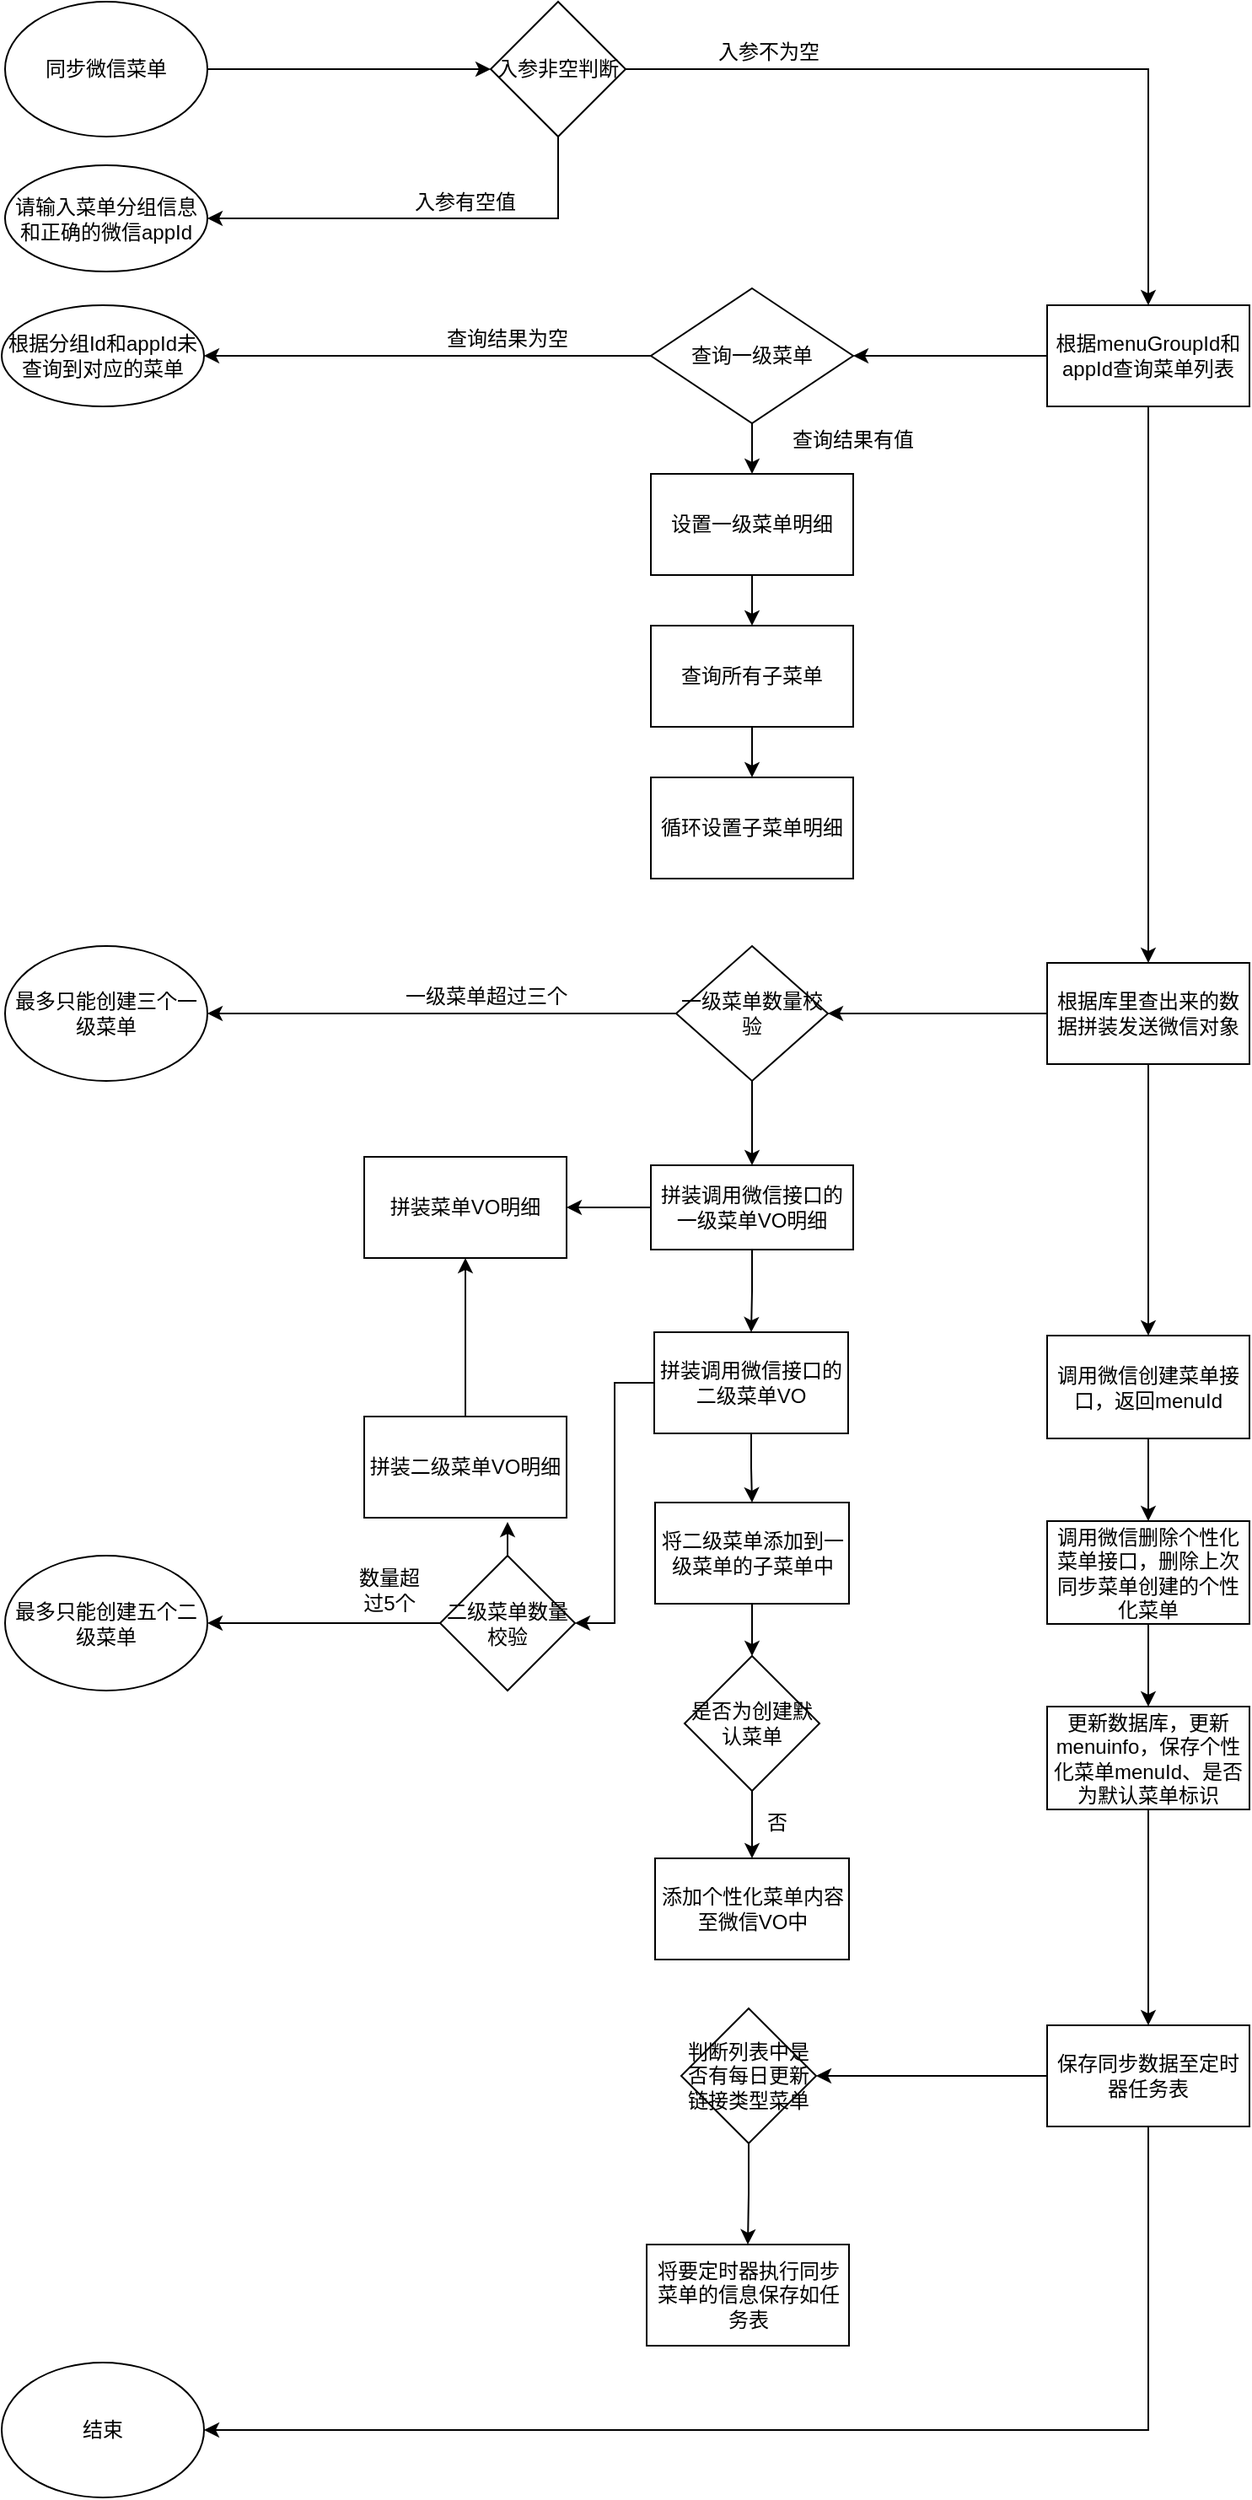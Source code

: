 <mxfile version="12.1.7" type="github" pages="1">
  <diagram id="2wywwgnPdGmNAfwlJ5xG" name="第 1 页">
    <mxGraphModel dx="1408" dy="758" grid="1" gridSize="10" guides="1" tooltips="1" connect="1" arrows="1" fold="1" page="1" pageScale="1" pageWidth="827" pageHeight="1169" math="0" shadow="0">
      <root>
        <mxCell id="0"/>
        <mxCell id="1" parent="0"/>
        <mxCell id="wN9nyht_0yyj5oyMkxLu-4" style="edgeStyle=orthogonalEdgeStyle;rounded=0;orthogonalLoop=1;jettySize=auto;html=1;" parent="1" source="wN9nyht_0yyj5oyMkxLu-1" edge="1">
          <mxGeometry relative="1" as="geometry">
            <mxPoint x="300" y="90" as="targetPoint"/>
          </mxGeometry>
        </mxCell>
        <mxCell id="wN9nyht_0yyj5oyMkxLu-1" value="同步微信菜单" style="ellipse;whiteSpace=wrap;html=1;" parent="1" vertex="1">
          <mxGeometry x="12" y="50" width="120" height="80" as="geometry"/>
        </mxCell>
        <mxCell id="wN9nyht_0yyj5oyMkxLu-8" style="edgeStyle=orthogonalEdgeStyle;rounded=0;orthogonalLoop=1;jettySize=auto;html=1;" parent="1" source="wN9nyht_0yyj5oyMkxLu-6" target="wN9nyht_0yyj5oyMkxLu-10" edge="1">
          <mxGeometry relative="1" as="geometry">
            <mxPoint x="480" y="240" as="targetPoint"/>
          </mxGeometry>
        </mxCell>
        <mxCell id="wN9nyht_0yyj5oyMkxLu-31" style="edgeStyle=orthogonalEdgeStyle;rounded=0;orthogonalLoop=1;jettySize=auto;html=1;entryX=1;entryY=0.5;entryDx=0;entryDy=0;" parent="1" source="wN9nyht_0yyj5oyMkxLu-6" target="wN9nyht_0yyj5oyMkxLu-7" edge="1">
          <mxGeometry relative="1" as="geometry">
            <Array as="points">
              <mxPoint x="340" y="179"/>
            </Array>
          </mxGeometry>
        </mxCell>
        <mxCell id="wN9nyht_0yyj5oyMkxLu-6" value="入参非空判断" style="rhombus;whiteSpace=wrap;html=1;" parent="1" vertex="1">
          <mxGeometry x="300" y="50" width="80" height="80" as="geometry"/>
        </mxCell>
        <mxCell id="wN9nyht_0yyj5oyMkxLu-7" value="请输入菜单分组信息和正确的微信appId" style="ellipse;whiteSpace=wrap;html=1;" parent="1" vertex="1">
          <mxGeometry x="12" y="147" width="120" height="63" as="geometry"/>
        </mxCell>
        <mxCell id="wN9nyht_0yyj5oyMkxLu-14" value="" style="edgeStyle=orthogonalEdgeStyle;rounded=0;orthogonalLoop=1;jettySize=auto;html=1;" parent="1" source="wN9nyht_0yyj5oyMkxLu-10" target="wN9nyht_0yyj5oyMkxLu-13" edge="1">
          <mxGeometry relative="1" as="geometry"/>
        </mxCell>
        <mxCell id="wN9nyht_0yyj5oyMkxLu-18" value="" style="edgeStyle=orthogonalEdgeStyle;rounded=0;orthogonalLoop=1;jettySize=auto;html=1;entryX=1;entryY=0.5;entryDx=0;entryDy=0;" parent="1" source="wN9nyht_0yyj5oyMkxLu-10" target="wN9nyht_0yyj5oyMkxLu-29" edge="1">
          <mxGeometry relative="1" as="geometry">
            <mxPoint x="550" y="260" as="targetPoint"/>
          </mxGeometry>
        </mxCell>
        <mxCell id="wN9nyht_0yyj5oyMkxLu-10" value="根据menuGroupId和appId查询菜单列表" style="rounded=0;whiteSpace=wrap;html=1;" parent="1" vertex="1">
          <mxGeometry x="630" y="230" width="120" height="60" as="geometry"/>
        </mxCell>
        <mxCell id="wN9nyht_0yyj5oyMkxLu-46" value="" style="edgeStyle=orthogonalEdgeStyle;rounded=0;orthogonalLoop=1;jettySize=auto;html=1;entryX=1;entryY=0.5;entryDx=0;entryDy=0;" parent="1" source="wN9nyht_0yyj5oyMkxLu-13" target="wN9nyht_0yyj5oyMkxLu-47" edge="1">
          <mxGeometry relative="1" as="geometry">
            <mxPoint x="515" y="650" as="targetPoint"/>
          </mxGeometry>
        </mxCell>
        <mxCell id="LpmhnrQVc7Ftb6weuiz1-7" style="edgeStyle=orthogonalEdgeStyle;rounded=0;orthogonalLoop=1;jettySize=auto;html=1;entryX=0.5;entryY=0;entryDx=0;entryDy=0;" edge="1" parent="1" source="wN9nyht_0yyj5oyMkxLu-13" target="wN9nyht_0yyj5oyMkxLu-19">
          <mxGeometry relative="1" as="geometry"/>
        </mxCell>
        <mxCell id="wN9nyht_0yyj5oyMkxLu-13" value="根据库里查出来的数据拼装发送微信对象" style="rounded=0;whiteSpace=wrap;html=1;" parent="1" vertex="1">
          <mxGeometry x="630" y="620" width="120" height="60" as="geometry"/>
        </mxCell>
        <mxCell id="wN9nyht_0yyj5oyMkxLu-24" value="" style="edgeStyle=orthogonalEdgeStyle;rounded=0;orthogonalLoop=1;jettySize=auto;html=1;" parent="1" source="wN9nyht_0yyj5oyMkxLu-19" target="wN9nyht_0yyj5oyMkxLu-23" edge="1">
          <mxGeometry relative="1" as="geometry"/>
        </mxCell>
        <mxCell id="wN9nyht_0yyj5oyMkxLu-19" value="调用微信创建菜单接口，返回menuId" style="rounded=0;whiteSpace=wrap;html=1;" parent="1" vertex="1">
          <mxGeometry x="630" y="841" width="120" height="61" as="geometry"/>
        </mxCell>
        <mxCell id="wN9nyht_0yyj5oyMkxLu-71" style="edgeStyle=orthogonalEdgeStyle;rounded=0;orthogonalLoop=1;jettySize=auto;html=1;entryX=0.5;entryY=0;entryDx=0;entryDy=0;" parent="1" source="wN9nyht_0yyj5oyMkxLu-23" target="wN9nyht_0yyj5oyMkxLu-25" edge="1">
          <mxGeometry relative="1" as="geometry"/>
        </mxCell>
        <mxCell id="wN9nyht_0yyj5oyMkxLu-23" value="调用微信删除个性化菜单接口，删除上次同步菜单创建的个性化菜单" style="rounded=0;whiteSpace=wrap;html=1;" parent="1" vertex="1">
          <mxGeometry x="630" y="951" width="120" height="61" as="geometry"/>
        </mxCell>
        <mxCell id="LpmhnrQVc7Ftb6weuiz1-13" style="edgeStyle=orthogonalEdgeStyle;rounded=0;orthogonalLoop=1;jettySize=auto;html=1;entryX=0.5;entryY=0;entryDx=0;entryDy=0;" edge="1" parent="1" source="wN9nyht_0yyj5oyMkxLu-25" target="LpmhnrQVc7Ftb6weuiz1-12">
          <mxGeometry relative="1" as="geometry"/>
        </mxCell>
        <mxCell id="wN9nyht_0yyj5oyMkxLu-25" value="更新数据库，更新menuinfo，保存个性化菜单menuId、是否为默认菜单标识" style="rounded=0;whiteSpace=wrap;html=1;" parent="1" vertex="1">
          <mxGeometry x="630" y="1061" width="120" height="61" as="geometry"/>
        </mxCell>
        <mxCell id="wN9nyht_0yyj5oyMkxLu-34" style="edgeStyle=orthogonalEdgeStyle;rounded=0;orthogonalLoop=1;jettySize=auto;html=1;entryX=1;entryY=0.5;entryDx=0;entryDy=0;" parent="1" source="wN9nyht_0yyj5oyMkxLu-29" target="wN9nyht_0yyj5oyMkxLu-30" edge="1">
          <mxGeometry relative="1" as="geometry"/>
        </mxCell>
        <mxCell id="wN9nyht_0yyj5oyMkxLu-39" style="edgeStyle=orthogonalEdgeStyle;rounded=0;orthogonalLoop=1;jettySize=auto;html=1;entryX=0.5;entryY=0;entryDx=0;entryDy=0;" parent="1" source="wN9nyht_0yyj5oyMkxLu-29" target="wN9nyht_0yyj5oyMkxLu-36" edge="1">
          <mxGeometry relative="1" as="geometry"/>
        </mxCell>
        <mxCell id="wN9nyht_0yyj5oyMkxLu-29" value="&lt;span style=&quot;white-space: normal&quot;&gt;查询一级菜单&lt;/span&gt;" style="rhombus;whiteSpace=wrap;html=1;" parent="1" vertex="1">
          <mxGeometry x="395" y="220" width="120" height="80" as="geometry"/>
        </mxCell>
        <mxCell id="wN9nyht_0yyj5oyMkxLu-30" value="根据分组Id和appId未查询到对应的菜单" style="ellipse;whiteSpace=wrap;html=1;" parent="1" vertex="1">
          <mxGeometry x="10" y="230" width="120" height="60" as="geometry"/>
        </mxCell>
        <mxCell id="wN9nyht_0yyj5oyMkxLu-35" value="查询结果为空" style="text;html=1;strokeColor=none;fillColor=none;align=center;verticalAlign=middle;whiteSpace=wrap;rounded=0;" parent="1" vertex="1">
          <mxGeometry x="270" y="240" width="80" height="20" as="geometry"/>
        </mxCell>
        <mxCell id="wN9nyht_0yyj5oyMkxLu-38" value="" style="edgeStyle=orthogonalEdgeStyle;rounded=0;orthogonalLoop=1;jettySize=auto;html=1;" parent="1" source="wN9nyht_0yyj5oyMkxLu-36" target="wN9nyht_0yyj5oyMkxLu-37" edge="1">
          <mxGeometry relative="1" as="geometry"/>
        </mxCell>
        <mxCell id="wN9nyht_0yyj5oyMkxLu-36" value="设置一级菜单明细" style="rounded=0;whiteSpace=wrap;html=1;" parent="1" vertex="1">
          <mxGeometry x="395" y="330" width="120" height="60" as="geometry"/>
        </mxCell>
        <mxCell id="wN9nyht_0yyj5oyMkxLu-41" value="" style="edgeStyle=orthogonalEdgeStyle;rounded=0;orthogonalLoop=1;jettySize=auto;html=1;" parent="1" source="wN9nyht_0yyj5oyMkxLu-37" target="wN9nyht_0yyj5oyMkxLu-40" edge="1">
          <mxGeometry relative="1" as="geometry"/>
        </mxCell>
        <mxCell id="wN9nyht_0yyj5oyMkxLu-37" value="查询所有子菜单" style="rounded=0;whiteSpace=wrap;html=1;" parent="1" vertex="1">
          <mxGeometry x="395" y="420" width="120" height="60" as="geometry"/>
        </mxCell>
        <mxCell id="wN9nyht_0yyj5oyMkxLu-40" value="循环设置子菜单明细" style="rounded=0;whiteSpace=wrap;html=1;" parent="1" vertex="1">
          <mxGeometry x="395" y="510" width="120" height="60" as="geometry"/>
        </mxCell>
        <mxCell id="wN9nyht_0yyj5oyMkxLu-42" value="查询结果有值" style="text;html=1;strokeColor=none;fillColor=none;align=center;verticalAlign=middle;whiteSpace=wrap;rounded=0;" parent="1" vertex="1">
          <mxGeometry x="470" y="300" width="90" height="20" as="geometry"/>
        </mxCell>
        <mxCell id="wN9nyht_0yyj5oyMkxLu-43" value="入参有空值" style="text;html=1;strokeColor=none;fillColor=none;align=center;verticalAlign=middle;whiteSpace=wrap;rounded=0;" parent="1" vertex="1">
          <mxGeometry x="250" y="159" width="70" height="20" as="geometry"/>
        </mxCell>
        <mxCell id="wN9nyht_0yyj5oyMkxLu-44" value="入参不为空" style="text;html=1;strokeColor=none;fillColor=none;align=center;verticalAlign=middle;whiteSpace=wrap;rounded=0;" parent="1" vertex="1">
          <mxGeometry x="420" y="70" width="90" height="20" as="geometry"/>
        </mxCell>
        <mxCell id="wN9nyht_0yyj5oyMkxLu-52" style="edgeStyle=orthogonalEdgeStyle;rounded=0;orthogonalLoop=1;jettySize=auto;html=1;entryX=1;entryY=0.5;entryDx=0;entryDy=0;" parent="1" source="wN9nyht_0yyj5oyMkxLu-47" target="wN9nyht_0yyj5oyMkxLu-51" edge="1">
          <mxGeometry relative="1" as="geometry"/>
        </mxCell>
        <mxCell id="wN9nyht_0yyj5oyMkxLu-57" style="edgeStyle=orthogonalEdgeStyle;rounded=0;orthogonalLoop=1;jettySize=auto;html=1;entryX=0.5;entryY=0;entryDx=0;entryDy=0;" parent="1" source="wN9nyht_0yyj5oyMkxLu-47" target="wN9nyht_0yyj5oyMkxLu-56" edge="1">
          <mxGeometry relative="1" as="geometry"/>
        </mxCell>
        <mxCell id="wN9nyht_0yyj5oyMkxLu-47" value="&lt;span style=&quot;white-space: normal&quot;&gt;一级菜单数量校验&lt;/span&gt;" style="rhombus;whiteSpace=wrap;html=1;" parent="1" vertex="1">
          <mxGeometry x="410" y="610" width="90" height="80" as="geometry"/>
        </mxCell>
        <mxCell id="wN9nyht_0yyj5oyMkxLu-51" value="最多只能创建三个一级菜单" style="ellipse;whiteSpace=wrap;html=1;" parent="1" vertex="1">
          <mxGeometry x="12" y="610" width="120" height="80" as="geometry"/>
        </mxCell>
        <mxCell id="wN9nyht_0yyj5oyMkxLu-53" value="一级菜单超过三个" style="text;html=1;strokeColor=none;fillColor=none;align=center;verticalAlign=middle;whiteSpace=wrap;rounded=0;" parent="1" vertex="1">
          <mxGeometry x="245" y="630" width="105" height="20" as="geometry"/>
        </mxCell>
        <mxCell id="wN9nyht_0yyj5oyMkxLu-61" style="edgeStyle=orthogonalEdgeStyle;rounded=0;orthogonalLoop=1;jettySize=auto;html=1;entryX=0.5;entryY=0;entryDx=0;entryDy=0;" parent="1" source="wN9nyht_0yyj5oyMkxLu-56" target="wN9nyht_0yyj5oyMkxLu-58" edge="1">
          <mxGeometry relative="1" as="geometry"/>
        </mxCell>
        <mxCell id="wN9nyht_0yyj5oyMkxLu-73" style="edgeStyle=orthogonalEdgeStyle;rounded=0;orthogonalLoop=1;jettySize=auto;html=1;entryX=1;entryY=0.5;entryDx=0;entryDy=0;" parent="1" source="wN9nyht_0yyj5oyMkxLu-56" target="wN9nyht_0yyj5oyMkxLu-72" edge="1">
          <mxGeometry relative="1" as="geometry"/>
        </mxCell>
        <mxCell id="wN9nyht_0yyj5oyMkxLu-56" value="拼装调用微信接口的一级菜单VO明细" style="rounded=0;whiteSpace=wrap;html=1;" parent="1" vertex="1">
          <mxGeometry x="395" y="740" width="120" height="50" as="geometry"/>
        </mxCell>
        <mxCell id="wN9nyht_0yyj5oyMkxLu-60" style="edgeStyle=orthogonalEdgeStyle;rounded=0;orthogonalLoop=1;jettySize=auto;html=1;entryX=1;entryY=0.5;entryDx=0;entryDy=0;" parent="1" source="wN9nyht_0yyj5oyMkxLu-58" target="wN9nyht_0yyj5oyMkxLu-59" edge="1">
          <mxGeometry relative="1" as="geometry"/>
        </mxCell>
        <mxCell id="wN9nyht_0yyj5oyMkxLu-68" value="" style="edgeStyle=orthogonalEdgeStyle;rounded=0;orthogonalLoop=1;jettySize=auto;html=1;" parent="1" source="wN9nyht_0yyj5oyMkxLu-58" target="wN9nyht_0yyj5oyMkxLu-67" edge="1">
          <mxGeometry relative="1" as="geometry"/>
        </mxCell>
        <mxCell id="wN9nyht_0yyj5oyMkxLu-58" value="拼装调用微信接口的二级菜单VO" style="rounded=0;whiteSpace=wrap;html=1;" parent="1" vertex="1">
          <mxGeometry x="397" y="839" width="115" height="60" as="geometry"/>
        </mxCell>
        <mxCell id="LpmhnrQVc7Ftb6weuiz1-8" style="edgeStyle=orthogonalEdgeStyle;rounded=0;orthogonalLoop=1;jettySize=auto;html=1;entryX=0.5;entryY=0;entryDx=0;entryDy=0;" edge="1" parent="1" source="wN9nyht_0yyj5oyMkxLu-67" target="LpmhnrQVc7Ftb6weuiz1-1">
          <mxGeometry relative="1" as="geometry"/>
        </mxCell>
        <mxCell id="wN9nyht_0yyj5oyMkxLu-67" value="将二级菜单添加到一级菜单的子菜单中" style="rounded=0;whiteSpace=wrap;html=1;" parent="1" vertex="1">
          <mxGeometry x="397.5" y="940" width="115" height="60" as="geometry"/>
        </mxCell>
        <mxCell id="wN9nyht_0yyj5oyMkxLu-69" value="添加个性化菜单内容至微信VO中" style="rounded=0;whiteSpace=wrap;html=1;" parent="1" vertex="1">
          <mxGeometry x="397.5" y="1151" width="115" height="60" as="geometry"/>
        </mxCell>
        <mxCell id="wN9nyht_0yyj5oyMkxLu-63" style="edgeStyle=orthogonalEdgeStyle;rounded=0;orthogonalLoop=1;jettySize=auto;html=1;entryX=1;entryY=0.5;entryDx=0;entryDy=0;" parent="1" source="wN9nyht_0yyj5oyMkxLu-59" target="wN9nyht_0yyj5oyMkxLu-62" edge="1">
          <mxGeometry relative="1" as="geometry"/>
        </mxCell>
        <mxCell id="wN9nyht_0yyj5oyMkxLu-75" style="edgeStyle=orthogonalEdgeStyle;rounded=0;orthogonalLoop=1;jettySize=auto;html=1;" parent="1" source="wN9nyht_0yyj5oyMkxLu-59" edge="1">
          <mxGeometry relative="1" as="geometry">
            <mxPoint x="310" y="951.5" as="targetPoint"/>
          </mxGeometry>
        </mxCell>
        <mxCell id="wN9nyht_0yyj5oyMkxLu-59" value="二级菜单数量校验" style="rhombus;whiteSpace=wrap;html=1;" parent="1" vertex="1">
          <mxGeometry x="270" y="971.5" width="80" height="80" as="geometry"/>
        </mxCell>
        <mxCell id="wN9nyht_0yyj5oyMkxLu-62" value="最多只能创建五个二级菜单" style="ellipse;whiteSpace=wrap;html=1;" parent="1" vertex="1">
          <mxGeometry x="12" y="971.5" width="120" height="80" as="geometry"/>
        </mxCell>
        <mxCell id="wN9nyht_0yyj5oyMkxLu-64" value="数量超过5个" style="text;html=1;strokeColor=none;fillColor=none;align=center;verticalAlign=middle;whiteSpace=wrap;rounded=0;" parent="1" vertex="1">
          <mxGeometry x="220" y="981.5" width="40" height="20" as="geometry"/>
        </mxCell>
        <mxCell id="wN9nyht_0yyj5oyMkxLu-76" style="edgeStyle=orthogonalEdgeStyle;rounded=0;orthogonalLoop=1;jettySize=auto;html=1;entryX=0.5;entryY=1;entryDx=0;entryDy=0;" parent="1" source="wN9nyht_0yyj5oyMkxLu-65" target="wN9nyht_0yyj5oyMkxLu-72" edge="1">
          <mxGeometry relative="1" as="geometry"/>
        </mxCell>
        <mxCell id="wN9nyht_0yyj5oyMkxLu-65" value="拼装二级菜单VO明细" style="rounded=0;whiteSpace=wrap;html=1;" parent="1" vertex="1">
          <mxGeometry x="225" y="889" width="120" height="60" as="geometry"/>
        </mxCell>
        <mxCell id="wN9nyht_0yyj5oyMkxLu-72" value="拼装菜单VO明细" style="rounded=0;whiteSpace=wrap;html=1;" parent="1" vertex="1">
          <mxGeometry x="225" y="735" width="120" height="60" as="geometry"/>
        </mxCell>
        <mxCell id="LpmhnrQVc7Ftb6weuiz1-9" style="edgeStyle=orthogonalEdgeStyle;rounded=0;orthogonalLoop=1;jettySize=auto;html=1;" edge="1" parent="1" source="LpmhnrQVc7Ftb6weuiz1-1" target="wN9nyht_0yyj5oyMkxLu-69">
          <mxGeometry relative="1" as="geometry"/>
        </mxCell>
        <mxCell id="LpmhnrQVc7Ftb6weuiz1-1" value="是否为创建默认菜单" style="rhombus;whiteSpace=wrap;html=1;" vertex="1" parent="1">
          <mxGeometry x="415" y="1031" width="80" height="80" as="geometry"/>
        </mxCell>
        <mxCell id="LpmhnrQVc7Ftb6weuiz1-10" value="否" style="text;html=1;strokeColor=none;fillColor=none;align=center;verticalAlign=middle;whiteSpace=wrap;rounded=0;" vertex="1" parent="1">
          <mxGeometry x="450" y="1120" width="40" height="20" as="geometry"/>
        </mxCell>
        <mxCell id="LpmhnrQVc7Ftb6weuiz1-16" style="edgeStyle=orthogonalEdgeStyle;rounded=0;orthogonalLoop=1;jettySize=auto;html=1;entryX=0.5;entryY=0;entryDx=0;entryDy=0;" edge="1" parent="1" source="LpmhnrQVc7Ftb6weuiz1-11" target="LpmhnrQVc7Ftb6weuiz1-15">
          <mxGeometry relative="1" as="geometry"/>
        </mxCell>
        <mxCell id="LpmhnrQVc7Ftb6weuiz1-11" value="判断列表中是否有每日更新链接类型菜单" style="rhombus;whiteSpace=wrap;html=1;" vertex="1" parent="1">
          <mxGeometry x="413" y="1240" width="80" height="80" as="geometry"/>
        </mxCell>
        <mxCell id="LpmhnrQVc7Ftb6weuiz1-14" style="edgeStyle=orthogonalEdgeStyle;rounded=0;orthogonalLoop=1;jettySize=auto;html=1;" edge="1" parent="1" source="LpmhnrQVc7Ftb6weuiz1-12" target="LpmhnrQVc7Ftb6weuiz1-11">
          <mxGeometry relative="1" as="geometry"/>
        </mxCell>
        <mxCell id="LpmhnrQVc7Ftb6weuiz1-18" style="edgeStyle=orthogonalEdgeStyle;rounded=0;orthogonalLoop=1;jettySize=auto;html=1;entryX=1;entryY=0.5;entryDx=0;entryDy=0;exitX=0.5;exitY=1;exitDx=0;exitDy=0;" edge="1" parent="1" source="LpmhnrQVc7Ftb6weuiz1-12" target="LpmhnrQVc7Ftb6weuiz1-17">
          <mxGeometry relative="1" as="geometry"/>
        </mxCell>
        <mxCell id="LpmhnrQVc7Ftb6weuiz1-12" value="保存同步数据至定时器任务表" style="rounded=0;whiteSpace=wrap;html=1;" vertex="1" parent="1">
          <mxGeometry x="630" y="1250" width="120" height="60" as="geometry"/>
        </mxCell>
        <mxCell id="LpmhnrQVc7Ftb6weuiz1-15" value="将要定时器执行同步菜单的信息保存如任务表" style="rounded=0;whiteSpace=wrap;html=1;" vertex="1" parent="1">
          <mxGeometry x="392.5" y="1380" width="120" height="60" as="geometry"/>
        </mxCell>
        <mxCell id="LpmhnrQVc7Ftb6weuiz1-17" value="结束" style="ellipse;whiteSpace=wrap;html=1;" vertex="1" parent="1">
          <mxGeometry x="10" y="1450" width="120" height="80" as="geometry"/>
        </mxCell>
      </root>
    </mxGraphModel>
  </diagram>
</mxfile>
